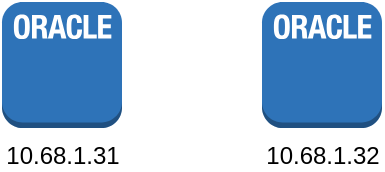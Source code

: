 <mxfile version="13.0.8" type="github">
  <diagram id="SDLHhQ97ImNHW-FRhA-R" name="第 1 页">
    <mxGraphModel dx="868" dy="492" grid="1" gridSize="10" guides="1" tooltips="1" connect="1" arrows="1" fold="1" page="1" pageScale="1" pageWidth="827" pageHeight="1169" math="0" shadow="0">
      <root>
        <mxCell id="0" />
        <mxCell id="1" parent="0" />
        <mxCell id="ApLLJYLOABcCSLqfN-Mr-1" value="10.68.1.31" style="outlineConnect=0;dashed=0;verticalLabelPosition=bottom;verticalAlign=top;align=center;html=1;shape=mxgraph.aws3.oracle_db_instance_2;fillColor=#2E73B8;gradientColor=none;" vertex="1" parent="1">
          <mxGeometry x="170" y="300" width="60" height="63" as="geometry" />
        </mxCell>
        <mxCell id="ApLLJYLOABcCSLqfN-Mr-2" value="10.68.1.32" style="outlineConnect=0;dashed=0;verticalLabelPosition=bottom;verticalAlign=top;align=center;html=1;shape=mxgraph.aws3.oracle_db_instance_2;fillColor=#2E73B8;gradientColor=none;" vertex="1" parent="1">
          <mxGeometry x="300" y="300" width="60" height="63" as="geometry" />
        </mxCell>
      </root>
    </mxGraphModel>
  </diagram>
</mxfile>
